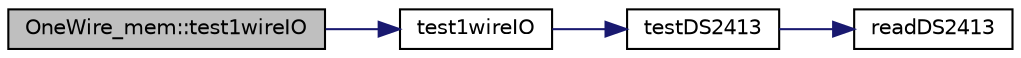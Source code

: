 digraph "OneWire_mem::test1wireIO"
{
 // INTERACTIVE_SVG=YES
 // LATEX_PDF_SIZE
  edge [fontname="Helvetica",fontsize="10",labelfontname="Helvetica",labelfontsize="10"];
  node [fontname="Helvetica",fontsize="10",shape=record];
  rankdir="LR";
  Node1 [label="OneWire_mem::test1wireIO",height=0.2,width=0.4,color="black", fillcolor="grey75", style="filled", fontcolor="black",tooltip=" "];
  Node1 -> Node2 [color="midnightblue",fontsize="10",style="solid"];
  Node2 [label="test1wireIO",height=0.2,width=0.4,color="black", fillcolor="white", style="filled",URL="$1wire_8cpp.html#a93a8808362069ecaef566c7fda84a1b3",tooltip=" "];
  Node2 -> Node3 [color="midnightblue",fontsize="10",style="solid"];
  Node3 [label="testDS2413",height=0.2,width=0.4,color="black", fillcolor="white", style="filled",URL="$1wire_8cpp.html#a6d64f194d5da81b7e217b7ea361efcc5",tooltip=" "];
  Node3 -> Node4 [color="midnightblue",fontsize="10",style="solid"];
  Node4 [label="readDS2413",height=0.2,width=0.4,color="black", fillcolor="white", style="filled",URL="$1wire_8cpp.html#ae06e28103688bff04370bd65ceb6ab5d",tooltip=" "];
}
